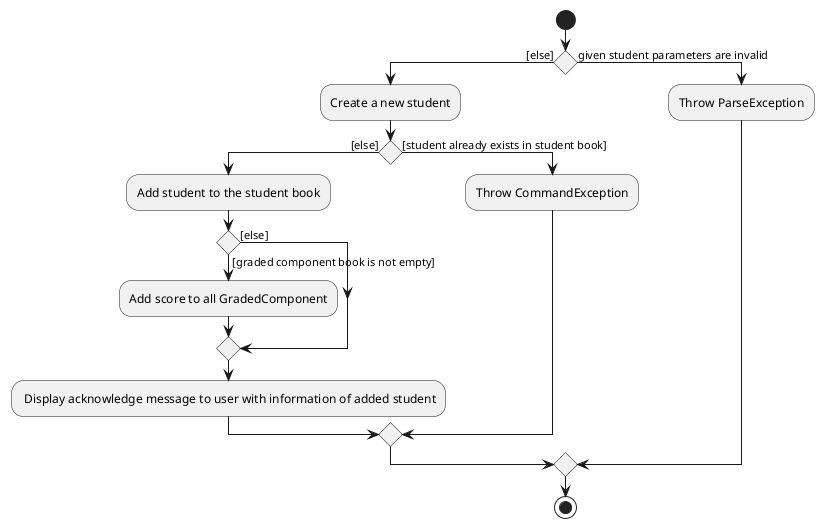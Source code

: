 @startuml
'https://plantuml.com/activity-diagram

start
if () then ([else])
    :Create a new student;
    if () then ([else])
        :Add student to the student book;
        if () then ([else])
        else ([graded component book is not empty])
        :Add score to all GradedComponent;
        endif
        : Display acknowledge message to user with information of added student;

    else ([student already exists in student book])
        :Throw CommandException;
    endif
else (given student parameters are invalid)
    :Throw ParseException;
endif

stop

@enduml
